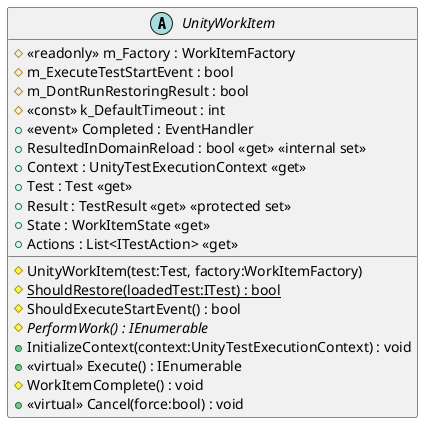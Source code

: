 @startuml
abstract class UnityWorkItem {
    # <<readonly>> m_Factory : WorkItemFactory
    # m_ExecuteTestStartEvent : bool
    # m_DontRunRestoringResult : bool
    # <<const>> k_DefaultTimeout : int
    +  <<event>> Completed : EventHandler 
    + ResultedInDomainReload : bool <<get>> <<internal set>>
    + Context : UnityTestExecutionContext <<get>>
    + Test : Test <<get>>
    + Result : TestResult <<get>> <<protected set>>
    + State : WorkItemState <<get>>
    + Actions : List<ITestAction> <<get>>
    # UnityWorkItem(test:Test, factory:WorkItemFactory)
    # {static} ShouldRestore(loadedTest:ITest) : bool
    # ShouldExecuteStartEvent() : bool
    # {abstract} PerformWork() : IEnumerable
    + InitializeContext(context:UnityTestExecutionContext) : void
    + <<virtual>> Execute() : IEnumerable
    # WorkItemComplete() : void
    + <<virtual>> Cancel(force:bool) : void
}
@enduml
